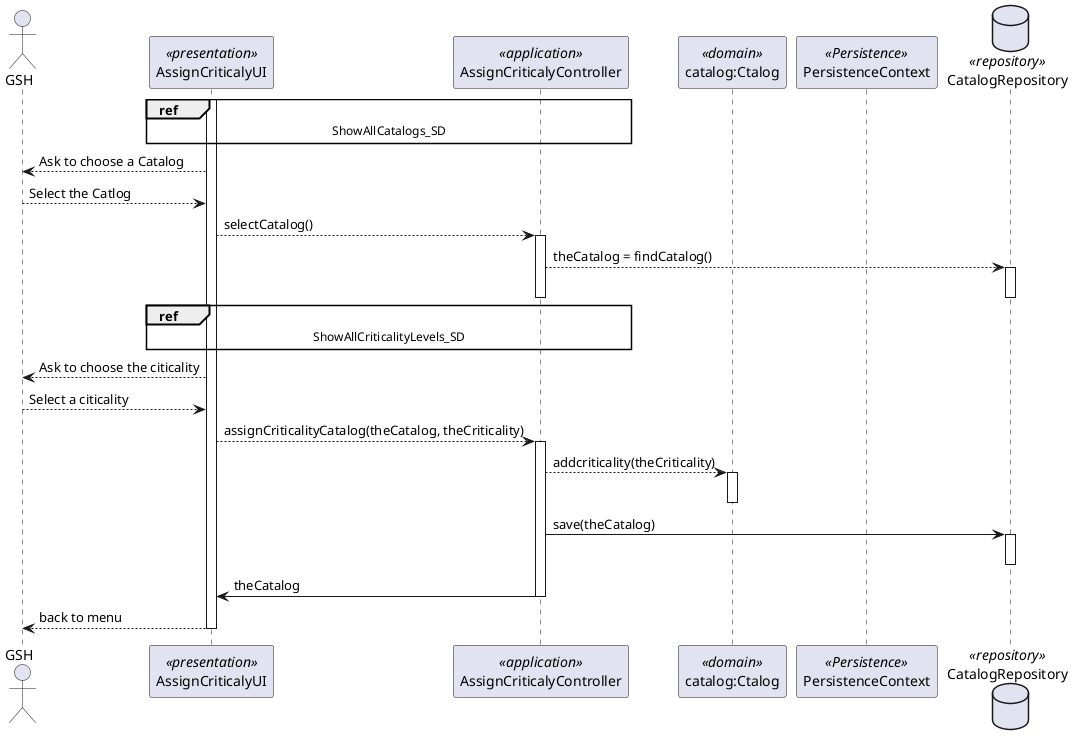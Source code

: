 @startuml
actor GSH as Actor
participant AssignCriticalyUI as UI <<presentation>>
participant AssignCriticalyController as Controller <<application>>
participant "catalog:Ctalog" as Domain <<domain>>
participant "PersistenceContext" as PersistenceContext <<Persistence>>
database CatalogRepository as RepositoryCatalog <<repository>>


activate UI
ref over UI, Controller : ShowAllCatalogs_SD

UI --> Actor: Ask to choose a Catalog
Actor --> UI: Select the Catlog

UI --> Controller: selectCatalog()
activate Controller

Controller --> RepositoryCatalog : theCatalog = findCatalog()
activate RepositoryCatalog
deactivate Controller
deactivate RepositoryCatalog

ref over UI, Controller : ShowAllCriticalityLevels_SD


UI-->Actor: Ask to choose the citicality
Actor-->UI: Select a citicality


UI --> Controller : assignCriticalityCatalog(theCatalog, theCriticality)
activate Controller

Controller --> Domain : addcriticality(theCriticality)
activate Domain
deactivate Domain

Controller->RepositoryCatalog:save(theCatalog)
activate RepositoryCatalog
deactivate RepositoryCatalog

Controller->UI: theCatalog
deactivate Controller

UI-->Actor: back to menu
deactivate UI
@enduml
